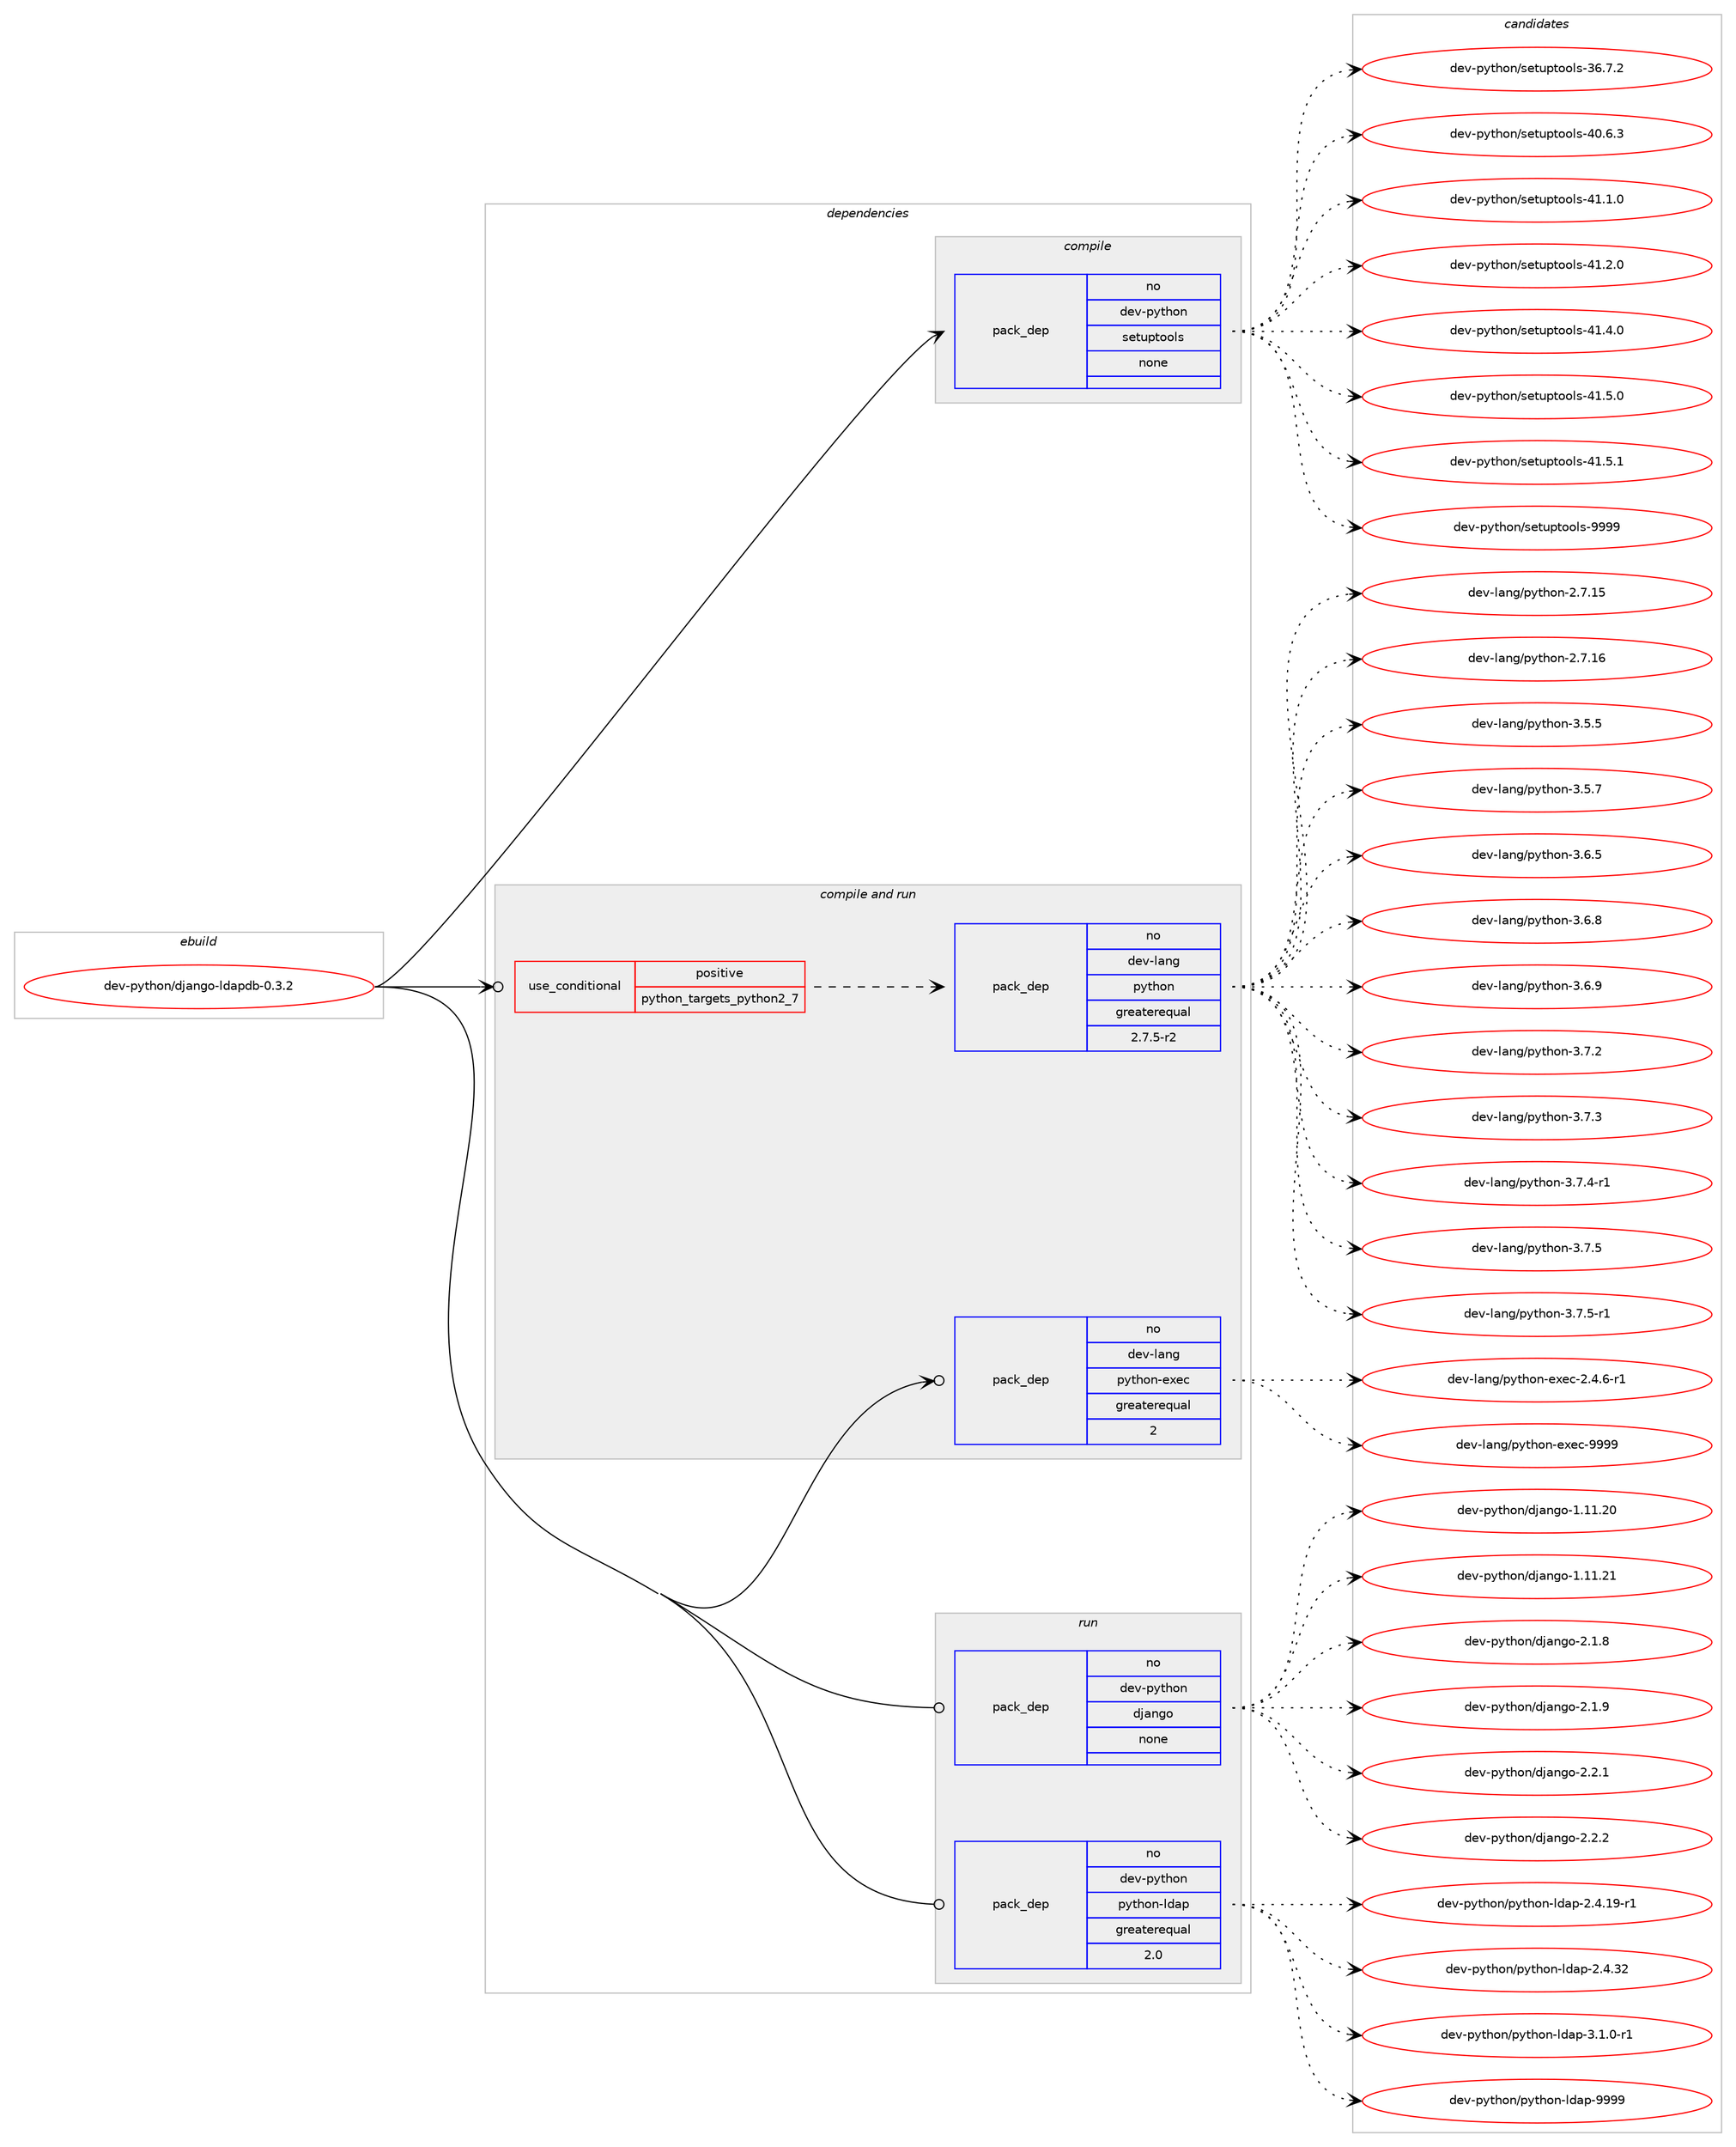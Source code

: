 digraph prolog {

# *************
# Graph options
# *************

newrank=true;
concentrate=true;
compound=true;
graph [rankdir=LR,fontname=Helvetica,fontsize=10,ranksep=1.5];#, ranksep=2.5, nodesep=0.2];
edge  [arrowhead=vee];
node  [fontname=Helvetica,fontsize=10];

# **********
# The ebuild
# **********

subgraph cluster_leftcol {
color=gray;
rank=same;
label=<<i>ebuild</i>>;
id [label="dev-python/django-ldapdb-0.3.2", color=red, width=4, href="../dev-python/django-ldapdb-0.3.2.svg"];
}

# ****************
# The dependencies
# ****************

subgraph cluster_midcol {
color=gray;
label=<<i>dependencies</i>>;
subgraph cluster_compile {
fillcolor="#eeeeee";
style=filled;
label=<<i>compile</i>>;
subgraph pack451617 {
dependency601966 [label=<<TABLE BORDER="0" CELLBORDER="1" CELLSPACING="0" CELLPADDING="4" WIDTH="220"><TR><TD ROWSPAN="6" CELLPADDING="30">pack_dep</TD></TR><TR><TD WIDTH="110">no</TD></TR><TR><TD>dev-python</TD></TR><TR><TD>setuptools</TD></TR><TR><TD>none</TD></TR><TR><TD></TD></TR></TABLE>>, shape=none, color=blue];
}
id:e -> dependency601966:w [weight=20,style="solid",arrowhead="vee"];
}
subgraph cluster_compileandrun {
fillcolor="#eeeeee";
style=filled;
label=<<i>compile and run</i>>;
subgraph cond138555 {
dependency601967 [label=<<TABLE BORDER="0" CELLBORDER="1" CELLSPACING="0" CELLPADDING="4"><TR><TD ROWSPAN="3" CELLPADDING="10">use_conditional</TD></TR><TR><TD>positive</TD></TR><TR><TD>python_targets_python2_7</TD></TR></TABLE>>, shape=none, color=red];
subgraph pack451618 {
dependency601968 [label=<<TABLE BORDER="0" CELLBORDER="1" CELLSPACING="0" CELLPADDING="4" WIDTH="220"><TR><TD ROWSPAN="6" CELLPADDING="30">pack_dep</TD></TR><TR><TD WIDTH="110">no</TD></TR><TR><TD>dev-lang</TD></TR><TR><TD>python</TD></TR><TR><TD>greaterequal</TD></TR><TR><TD>2.7.5-r2</TD></TR></TABLE>>, shape=none, color=blue];
}
dependency601967:e -> dependency601968:w [weight=20,style="dashed",arrowhead="vee"];
}
id:e -> dependency601967:w [weight=20,style="solid",arrowhead="odotvee"];
subgraph pack451619 {
dependency601969 [label=<<TABLE BORDER="0" CELLBORDER="1" CELLSPACING="0" CELLPADDING="4" WIDTH="220"><TR><TD ROWSPAN="6" CELLPADDING="30">pack_dep</TD></TR><TR><TD WIDTH="110">no</TD></TR><TR><TD>dev-lang</TD></TR><TR><TD>python-exec</TD></TR><TR><TD>greaterequal</TD></TR><TR><TD>2</TD></TR></TABLE>>, shape=none, color=blue];
}
id:e -> dependency601969:w [weight=20,style="solid",arrowhead="odotvee"];
}
subgraph cluster_run {
fillcolor="#eeeeee";
style=filled;
label=<<i>run</i>>;
subgraph pack451620 {
dependency601970 [label=<<TABLE BORDER="0" CELLBORDER="1" CELLSPACING="0" CELLPADDING="4" WIDTH="220"><TR><TD ROWSPAN="6" CELLPADDING="30">pack_dep</TD></TR><TR><TD WIDTH="110">no</TD></TR><TR><TD>dev-python</TD></TR><TR><TD>django</TD></TR><TR><TD>none</TD></TR><TR><TD></TD></TR></TABLE>>, shape=none, color=blue];
}
id:e -> dependency601970:w [weight=20,style="solid",arrowhead="odot"];
subgraph pack451621 {
dependency601971 [label=<<TABLE BORDER="0" CELLBORDER="1" CELLSPACING="0" CELLPADDING="4" WIDTH="220"><TR><TD ROWSPAN="6" CELLPADDING="30">pack_dep</TD></TR><TR><TD WIDTH="110">no</TD></TR><TR><TD>dev-python</TD></TR><TR><TD>python-ldap</TD></TR><TR><TD>greaterequal</TD></TR><TR><TD>2.0</TD></TR></TABLE>>, shape=none, color=blue];
}
id:e -> dependency601971:w [weight=20,style="solid",arrowhead="odot"];
}
}

# **************
# The candidates
# **************

subgraph cluster_choices {
rank=same;
color=gray;
label=<<i>candidates</i>>;

subgraph choice451617 {
color=black;
nodesep=1;
choice100101118451121211161041111104711510111611711211611111110811545515446554650 [label="dev-python/setuptools-36.7.2", color=red, width=4,href="../dev-python/setuptools-36.7.2.svg"];
choice100101118451121211161041111104711510111611711211611111110811545524846544651 [label="dev-python/setuptools-40.6.3", color=red, width=4,href="../dev-python/setuptools-40.6.3.svg"];
choice100101118451121211161041111104711510111611711211611111110811545524946494648 [label="dev-python/setuptools-41.1.0", color=red, width=4,href="../dev-python/setuptools-41.1.0.svg"];
choice100101118451121211161041111104711510111611711211611111110811545524946504648 [label="dev-python/setuptools-41.2.0", color=red, width=4,href="../dev-python/setuptools-41.2.0.svg"];
choice100101118451121211161041111104711510111611711211611111110811545524946524648 [label="dev-python/setuptools-41.4.0", color=red, width=4,href="../dev-python/setuptools-41.4.0.svg"];
choice100101118451121211161041111104711510111611711211611111110811545524946534648 [label="dev-python/setuptools-41.5.0", color=red, width=4,href="../dev-python/setuptools-41.5.0.svg"];
choice100101118451121211161041111104711510111611711211611111110811545524946534649 [label="dev-python/setuptools-41.5.1", color=red, width=4,href="../dev-python/setuptools-41.5.1.svg"];
choice10010111845112121116104111110471151011161171121161111111081154557575757 [label="dev-python/setuptools-9999", color=red, width=4,href="../dev-python/setuptools-9999.svg"];
dependency601966:e -> choice100101118451121211161041111104711510111611711211611111110811545515446554650:w [style=dotted,weight="100"];
dependency601966:e -> choice100101118451121211161041111104711510111611711211611111110811545524846544651:w [style=dotted,weight="100"];
dependency601966:e -> choice100101118451121211161041111104711510111611711211611111110811545524946494648:w [style=dotted,weight="100"];
dependency601966:e -> choice100101118451121211161041111104711510111611711211611111110811545524946504648:w [style=dotted,weight="100"];
dependency601966:e -> choice100101118451121211161041111104711510111611711211611111110811545524946524648:w [style=dotted,weight="100"];
dependency601966:e -> choice100101118451121211161041111104711510111611711211611111110811545524946534648:w [style=dotted,weight="100"];
dependency601966:e -> choice100101118451121211161041111104711510111611711211611111110811545524946534649:w [style=dotted,weight="100"];
dependency601966:e -> choice10010111845112121116104111110471151011161171121161111111081154557575757:w [style=dotted,weight="100"];
}
subgraph choice451618 {
color=black;
nodesep=1;
choice10010111845108971101034711212111610411111045504655464953 [label="dev-lang/python-2.7.15", color=red, width=4,href="../dev-lang/python-2.7.15.svg"];
choice10010111845108971101034711212111610411111045504655464954 [label="dev-lang/python-2.7.16", color=red, width=4,href="../dev-lang/python-2.7.16.svg"];
choice100101118451089711010347112121116104111110455146534653 [label="dev-lang/python-3.5.5", color=red, width=4,href="../dev-lang/python-3.5.5.svg"];
choice100101118451089711010347112121116104111110455146534655 [label="dev-lang/python-3.5.7", color=red, width=4,href="../dev-lang/python-3.5.7.svg"];
choice100101118451089711010347112121116104111110455146544653 [label="dev-lang/python-3.6.5", color=red, width=4,href="../dev-lang/python-3.6.5.svg"];
choice100101118451089711010347112121116104111110455146544656 [label="dev-lang/python-3.6.8", color=red, width=4,href="../dev-lang/python-3.6.8.svg"];
choice100101118451089711010347112121116104111110455146544657 [label="dev-lang/python-3.6.9", color=red, width=4,href="../dev-lang/python-3.6.9.svg"];
choice100101118451089711010347112121116104111110455146554650 [label="dev-lang/python-3.7.2", color=red, width=4,href="../dev-lang/python-3.7.2.svg"];
choice100101118451089711010347112121116104111110455146554651 [label="dev-lang/python-3.7.3", color=red, width=4,href="../dev-lang/python-3.7.3.svg"];
choice1001011184510897110103471121211161041111104551465546524511449 [label="dev-lang/python-3.7.4-r1", color=red, width=4,href="../dev-lang/python-3.7.4-r1.svg"];
choice100101118451089711010347112121116104111110455146554653 [label="dev-lang/python-3.7.5", color=red, width=4,href="../dev-lang/python-3.7.5.svg"];
choice1001011184510897110103471121211161041111104551465546534511449 [label="dev-lang/python-3.7.5-r1", color=red, width=4,href="../dev-lang/python-3.7.5-r1.svg"];
dependency601968:e -> choice10010111845108971101034711212111610411111045504655464953:w [style=dotted,weight="100"];
dependency601968:e -> choice10010111845108971101034711212111610411111045504655464954:w [style=dotted,weight="100"];
dependency601968:e -> choice100101118451089711010347112121116104111110455146534653:w [style=dotted,weight="100"];
dependency601968:e -> choice100101118451089711010347112121116104111110455146534655:w [style=dotted,weight="100"];
dependency601968:e -> choice100101118451089711010347112121116104111110455146544653:w [style=dotted,weight="100"];
dependency601968:e -> choice100101118451089711010347112121116104111110455146544656:w [style=dotted,weight="100"];
dependency601968:e -> choice100101118451089711010347112121116104111110455146544657:w [style=dotted,weight="100"];
dependency601968:e -> choice100101118451089711010347112121116104111110455146554650:w [style=dotted,weight="100"];
dependency601968:e -> choice100101118451089711010347112121116104111110455146554651:w [style=dotted,weight="100"];
dependency601968:e -> choice1001011184510897110103471121211161041111104551465546524511449:w [style=dotted,weight="100"];
dependency601968:e -> choice100101118451089711010347112121116104111110455146554653:w [style=dotted,weight="100"];
dependency601968:e -> choice1001011184510897110103471121211161041111104551465546534511449:w [style=dotted,weight="100"];
}
subgraph choice451619 {
color=black;
nodesep=1;
choice10010111845108971101034711212111610411111045101120101994550465246544511449 [label="dev-lang/python-exec-2.4.6-r1", color=red, width=4,href="../dev-lang/python-exec-2.4.6-r1.svg"];
choice10010111845108971101034711212111610411111045101120101994557575757 [label="dev-lang/python-exec-9999", color=red, width=4,href="../dev-lang/python-exec-9999.svg"];
dependency601969:e -> choice10010111845108971101034711212111610411111045101120101994550465246544511449:w [style=dotted,weight="100"];
dependency601969:e -> choice10010111845108971101034711212111610411111045101120101994557575757:w [style=dotted,weight="100"];
}
subgraph choice451620 {
color=black;
nodesep=1;
choice1001011184511212111610411111047100106971101031114549464949465048 [label="dev-python/django-1.11.20", color=red, width=4,href="../dev-python/django-1.11.20.svg"];
choice1001011184511212111610411111047100106971101031114549464949465049 [label="dev-python/django-1.11.21", color=red, width=4,href="../dev-python/django-1.11.21.svg"];
choice100101118451121211161041111104710010697110103111455046494656 [label="dev-python/django-2.1.8", color=red, width=4,href="../dev-python/django-2.1.8.svg"];
choice100101118451121211161041111104710010697110103111455046494657 [label="dev-python/django-2.1.9", color=red, width=4,href="../dev-python/django-2.1.9.svg"];
choice100101118451121211161041111104710010697110103111455046504649 [label="dev-python/django-2.2.1", color=red, width=4,href="../dev-python/django-2.2.1.svg"];
choice100101118451121211161041111104710010697110103111455046504650 [label="dev-python/django-2.2.2", color=red, width=4,href="../dev-python/django-2.2.2.svg"];
dependency601970:e -> choice1001011184511212111610411111047100106971101031114549464949465048:w [style=dotted,weight="100"];
dependency601970:e -> choice1001011184511212111610411111047100106971101031114549464949465049:w [style=dotted,weight="100"];
dependency601970:e -> choice100101118451121211161041111104710010697110103111455046494656:w [style=dotted,weight="100"];
dependency601970:e -> choice100101118451121211161041111104710010697110103111455046494657:w [style=dotted,weight="100"];
dependency601970:e -> choice100101118451121211161041111104710010697110103111455046504649:w [style=dotted,weight="100"];
dependency601970:e -> choice100101118451121211161041111104710010697110103111455046504650:w [style=dotted,weight="100"];
}
subgraph choice451621 {
color=black;
nodesep=1;
choice10010111845112121116104111110471121211161041111104510810097112455046524649574511449 [label="dev-python/python-ldap-2.4.19-r1", color=red, width=4,href="../dev-python/python-ldap-2.4.19-r1.svg"];
choice1001011184511212111610411111047112121116104111110451081009711245504652465150 [label="dev-python/python-ldap-2.4.32", color=red, width=4,href="../dev-python/python-ldap-2.4.32.svg"];
choice100101118451121211161041111104711212111610411111045108100971124551464946484511449 [label="dev-python/python-ldap-3.1.0-r1", color=red, width=4,href="../dev-python/python-ldap-3.1.0-r1.svg"];
choice100101118451121211161041111104711212111610411111045108100971124557575757 [label="dev-python/python-ldap-9999", color=red, width=4,href="../dev-python/python-ldap-9999.svg"];
dependency601971:e -> choice10010111845112121116104111110471121211161041111104510810097112455046524649574511449:w [style=dotted,weight="100"];
dependency601971:e -> choice1001011184511212111610411111047112121116104111110451081009711245504652465150:w [style=dotted,weight="100"];
dependency601971:e -> choice100101118451121211161041111104711212111610411111045108100971124551464946484511449:w [style=dotted,weight="100"];
dependency601971:e -> choice100101118451121211161041111104711212111610411111045108100971124557575757:w [style=dotted,weight="100"];
}
}

}
